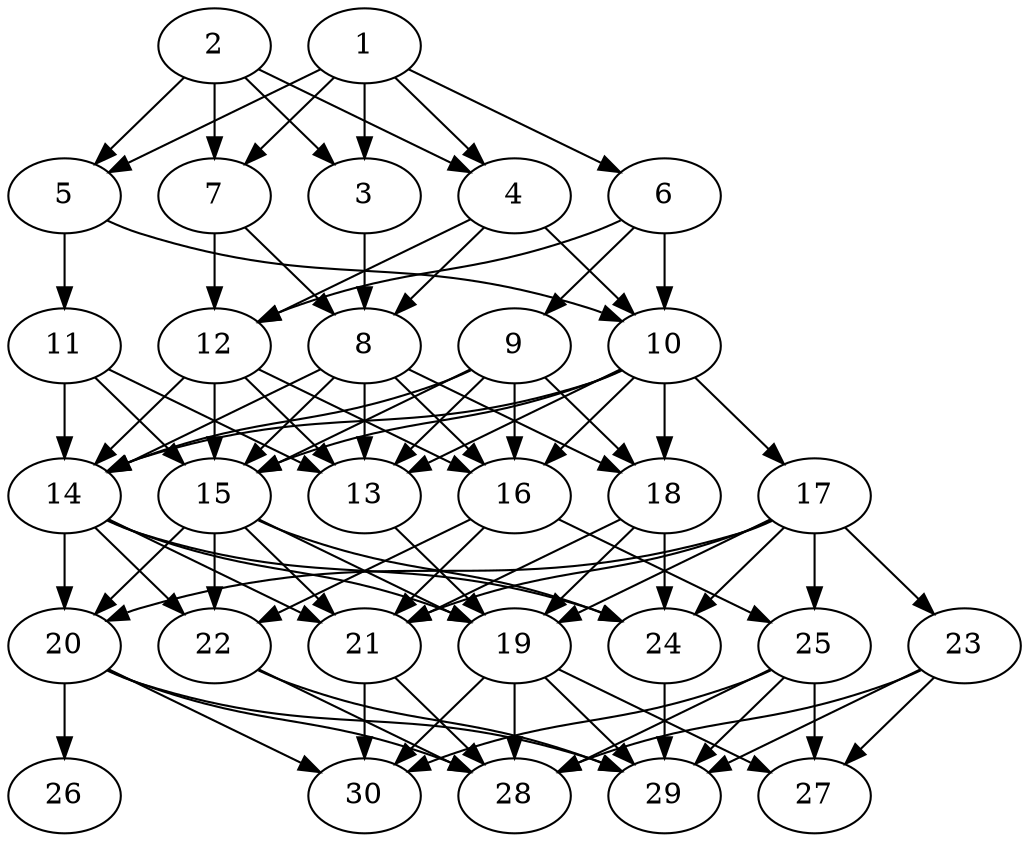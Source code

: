 // DAG automatically generated by daggen at Thu Oct  3 14:04:18 2019
// ./daggen --dot -n 30 --ccr 0.5 --fat 0.5 --regular 0.5 --density 0.9 --mindata 5242880 --maxdata 52428800 
digraph G {
  1 [size="73058304", alpha="0.12", expect_size="36529152"] 
  1 -> 3 [size ="36529152"]
  1 -> 4 [size ="36529152"]
  1 -> 5 [size ="36529152"]
  1 -> 6 [size ="36529152"]
  1 -> 7 [size ="36529152"]
  2 [size="92272640", alpha="0.11", expect_size="46136320"] 
  2 -> 3 [size ="46136320"]
  2 -> 4 [size ="46136320"]
  2 -> 5 [size ="46136320"]
  2 -> 7 [size ="46136320"]
  3 [size="25313280", alpha="0.05", expect_size="12656640"] 
  3 -> 8 [size ="12656640"]
  4 [size="17735680", alpha="0.11", expect_size="8867840"] 
  4 -> 8 [size ="8867840"]
  4 -> 10 [size ="8867840"]
  4 -> 12 [size ="8867840"]
  5 [size="63811584", alpha="0.17", expect_size="31905792"] 
  5 -> 10 [size ="31905792"]
  5 -> 11 [size ="31905792"]
  6 [size="68149248", alpha="0.14", expect_size="34074624"] 
  6 -> 9 [size ="34074624"]
  6 -> 10 [size ="34074624"]
  6 -> 12 [size ="34074624"]
  7 [size="99112960", alpha="0.05", expect_size="49556480"] 
  7 -> 8 [size ="49556480"]
  7 -> 12 [size ="49556480"]
  8 [size="56324096", alpha="0.06", expect_size="28162048"] 
  8 -> 13 [size ="28162048"]
  8 -> 14 [size ="28162048"]
  8 -> 15 [size ="28162048"]
  8 -> 16 [size ="28162048"]
  8 -> 18 [size ="28162048"]
  9 [size="44699648", alpha="0.18", expect_size="22349824"] 
  9 -> 13 [size ="22349824"]
  9 -> 14 [size ="22349824"]
  9 -> 15 [size ="22349824"]
  9 -> 16 [size ="22349824"]
  9 -> 18 [size ="22349824"]
  10 [size="10500096", alpha="0.17", expect_size="5250048"] 
  10 -> 13 [size ="5250048"]
  10 -> 14 [size ="5250048"]
  10 -> 15 [size ="5250048"]
  10 -> 16 [size ="5250048"]
  10 -> 17 [size ="5250048"]
  10 -> 18 [size ="5250048"]
  11 [size="84887552", alpha="0.02", expect_size="42443776"] 
  11 -> 13 [size ="42443776"]
  11 -> 14 [size ="42443776"]
  11 -> 15 [size ="42443776"]
  12 [size="49004544", alpha="0.04", expect_size="24502272"] 
  12 -> 13 [size ="24502272"]
  12 -> 14 [size ="24502272"]
  12 -> 15 [size ="24502272"]
  12 -> 16 [size ="24502272"]
  13 [size="101386240", alpha="0.07", expect_size="50693120"] 
  13 -> 19 [size ="50693120"]
  14 [size="31627264", alpha="0.02", expect_size="15813632"] 
  14 -> 19 [size ="15813632"]
  14 -> 20 [size ="15813632"]
  14 -> 21 [size ="15813632"]
  14 -> 22 [size ="15813632"]
  14 -> 24 [size ="15813632"]
  15 [size="82954240", alpha="0.16", expect_size="41477120"] 
  15 -> 19 [size ="41477120"]
  15 -> 20 [size ="41477120"]
  15 -> 21 [size ="41477120"]
  15 -> 22 [size ="41477120"]
  15 -> 24 [size ="41477120"]
  16 [size="67792896", alpha="0.10", expect_size="33896448"] 
  16 -> 21 [size ="33896448"]
  16 -> 22 [size ="33896448"]
  16 -> 25 [size ="33896448"]
  17 [size="40808448", alpha="0.05", expect_size="20404224"] 
  17 -> 19 [size ="20404224"]
  17 -> 20 [size ="20404224"]
  17 -> 21 [size ="20404224"]
  17 -> 23 [size ="20404224"]
  17 -> 24 [size ="20404224"]
  17 -> 25 [size ="20404224"]
  18 [size="65931264", alpha="0.10", expect_size="32965632"] 
  18 -> 19 [size ="32965632"]
  18 -> 21 [size ="32965632"]
  18 -> 24 [size ="32965632"]
  19 [size="95911936", alpha="0.16", expect_size="47955968"] 
  19 -> 27 [size ="47955968"]
  19 -> 28 [size ="47955968"]
  19 -> 29 [size ="47955968"]
  19 -> 30 [size ="47955968"]
  20 [size="84647936", alpha="0.16", expect_size="42323968"] 
  20 -> 26 [size ="42323968"]
  20 -> 28 [size ="42323968"]
  20 -> 29 [size ="42323968"]
  20 -> 30 [size ="42323968"]
  21 [size="71657472", alpha="0.09", expect_size="35828736"] 
  21 -> 28 [size ="35828736"]
  21 -> 30 [size ="35828736"]
  22 [size="82245632", alpha="0.00", expect_size="41122816"] 
  22 -> 28 [size ="41122816"]
  22 -> 29 [size ="41122816"]
  23 [size="102316032", alpha="0.14", expect_size="51158016"] 
  23 -> 27 [size ="51158016"]
  23 -> 28 [size ="51158016"]
  23 -> 29 [size ="51158016"]
  24 [size="42520576", alpha="0.09", expect_size="21260288"] 
  24 -> 29 [size ="21260288"]
  25 [size="52897792", alpha="0.16", expect_size="26448896"] 
  25 -> 27 [size ="26448896"]
  25 -> 28 [size ="26448896"]
  25 -> 29 [size ="26448896"]
  25 -> 30 [size ="26448896"]
  26 [size="35395584", alpha="0.15", expect_size="17697792"] 
  27 [size="84727808", alpha="0.12", expect_size="42363904"] 
  28 [size="13563904", alpha="0.19", expect_size="6781952"] 
  29 [size="62310400", alpha="0.14", expect_size="31155200"] 
  30 [size="43606016", alpha="0.09", expect_size="21803008"] 
}
